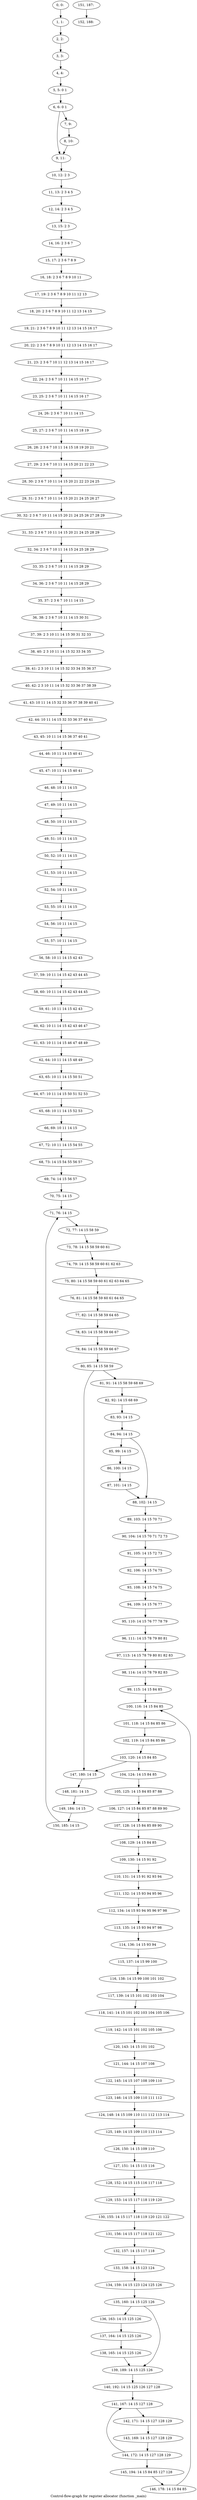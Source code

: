 digraph G {
graph [label="Control-flow-graph for register allocator (function _main)"]
0[label="0, 0: "];
1[label="1, 1: "];
2[label="2, 2: "];
3[label="3, 3: "];
4[label="4, 4: "];
5[label="5, 5: 0 1 "];
6[label="6, 6: 0 1 "];
7[label="7, 9: "];
8[label="8, 10: "];
9[label="9, 11: "];
10[label="10, 12: 2 3 "];
11[label="11, 13: 2 3 4 5 "];
12[label="12, 14: 2 3 4 5 "];
13[label="13, 15: 2 3 "];
14[label="14, 16: 2 3 6 7 "];
15[label="15, 17: 2 3 6 7 8 9 "];
16[label="16, 18: 2 3 6 7 8 9 10 11 "];
17[label="17, 19: 2 3 6 7 8 9 10 11 12 13 "];
18[label="18, 20: 2 3 6 7 8 9 10 11 12 13 14 15 "];
19[label="19, 21: 2 3 6 7 8 9 10 11 12 13 14 15 16 17 "];
20[label="20, 22: 2 3 6 7 8 9 10 11 12 13 14 15 16 17 "];
21[label="21, 23: 2 3 6 7 10 11 12 13 14 15 16 17 "];
22[label="22, 24: 2 3 6 7 10 11 14 15 16 17 "];
23[label="23, 25: 2 3 6 7 10 11 14 15 16 17 "];
24[label="24, 26: 2 3 6 7 10 11 14 15 "];
25[label="25, 27: 2 3 6 7 10 11 14 15 18 19 "];
26[label="26, 28: 2 3 6 7 10 11 14 15 18 19 20 21 "];
27[label="27, 29: 2 3 6 7 10 11 14 15 20 21 22 23 "];
28[label="28, 30: 2 3 6 7 10 11 14 15 20 21 22 23 24 25 "];
29[label="29, 31: 2 3 6 7 10 11 14 15 20 21 24 25 26 27 "];
30[label="30, 32: 2 3 6 7 10 11 14 15 20 21 24 25 26 27 28 29 "];
31[label="31, 33: 2 3 6 7 10 11 14 15 20 21 24 25 28 29 "];
32[label="32, 34: 2 3 6 7 10 11 14 15 24 25 28 29 "];
33[label="33, 35: 2 3 6 7 10 11 14 15 28 29 "];
34[label="34, 36: 2 3 6 7 10 11 14 15 28 29 "];
35[label="35, 37: 2 3 6 7 10 11 14 15 "];
36[label="36, 38: 2 3 6 7 10 11 14 15 30 31 "];
37[label="37, 39: 2 3 10 11 14 15 30 31 32 33 "];
38[label="38, 40: 2 3 10 11 14 15 32 33 34 35 "];
39[label="39, 41: 2 3 10 11 14 15 32 33 34 35 36 37 "];
40[label="40, 42: 2 3 10 11 14 15 32 33 36 37 38 39 "];
41[label="41, 43: 10 11 14 15 32 33 36 37 38 39 40 41 "];
42[label="42, 44: 10 11 14 15 32 33 36 37 40 41 "];
43[label="43, 45: 10 11 14 15 36 37 40 41 "];
44[label="44, 46: 10 11 14 15 40 41 "];
45[label="45, 47: 10 11 14 15 40 41 "];
46[label="46, 48: 10 11 14 15 "];
47[label="47, 49: 10 11 14 15 "];
48[label="48, 50: 10 11 14 15 "];
49[label="49, 51: 10 11 14 15 "];
50[label="50, 52: 10 11 14 15 "];
51[label="51, 53: 10 11 14 15 "];
52[label="52, 54: 10 11 14 15 "];
53[label="53, 55: 10 11 14 15 "];
54[label="54, 56: 10 11 14 15 "];
55[label="55, 57: 10 11 14 15 "];
56[label="56, 58: 10 11 14 15 42 43 "];
57[label="57, 59: 10 11 14 15 42 43 44 45 "];
58[label="58, 60: 10 11 14 15 42 43 44 45 "];
59[label="59, 61: 10 11 14 15 42 43 "];
60[label="60, 62: 10 11 14 15 42 43 46 47 "];
61[label="61, 63: 10 11 14 15 46 47 48 49 "];
62[label="62, 64: 10 11 14 15 48 49 "];
63[label="63, 65: 10 11 14 15 50 51 "];
64[label="64, 67: 10 11 14 15 50 51 52 53 "];
65[label="65, 68: 10 11 14 15 52 53 "];
66[label="66, 69: 10 11 14 15 "];
67[label="67, 72: 10 11 14 15 54 55 "];
68[label="68, 73: 14 15 54 55 56 57 "];
69[label="69, 74: 14 15 56 57 "];
70[label="70, 75: 14 15 "];
71[label="71, 76: 14 15 "];
72[label="72, 77: 14 15 58 59 "];
73[label="73, 78: 14 15 58 59 60 61 "];
74[label="74, 79: 14 15 58 59 60 61 62 63 "];
75[label="75, 80: 14 15 58 59 60 61 62 63 64 65 "];
76[label="76, 81: 14 15 58 59 60 61 64 65 "];
77[label="77, 82: 14 15 58 59 64 65 "];
78[label="78, 83: 14 15 58 59 66 67 "];
79[label="79, 84: 14 15 58 59 66 67 "];
80[label="80, 85: 14 15 58 59 "];
81[label="81, 91: 14 15 58 59 68 69 "];
82[label="82, 92: 14 15 68 69 "];
83[label="83, 93: 14 15 "];
84[label="84, 94: 14 15 "];
85[label="85, 99: 14 15 "];
86[label="86, 100: 14 15 "];
87[label="87, 101: 14 15 "];
88[label="88, 102: 14 15 "];
89[label="89, 103: 14 15 70 71 "];
90[label="90, 104: 14 15 70 71 72 73 "];
91[label="91, 105: 14 15 72 73 "];
92[label="92, 106: 14 15 74 75 "];
93[label="93, 108: 14 15 74 75 "];
94[label="94, 109: 14 15 76 77 "];
95[label="95, 110: 14 15 76 77 78 79 "];
96[label="96, 111: 14 15 78 79 80 81 "];
97[label="97, 113: 14 15 78 79 80 81 82 83 "];
98[label="98, 114: 14 15 78 79 82 83 "];
99[label="99, 115: 14 15 84 85 "];
100[label="100, 116: 14 15 84 85 "];
101[label="101, 118: 14 15 84 85 86 "];
102[label="102, 119: 14 15 84 85 86 "];
103[label="103, 120: 14 15 84 85 "];
104[label="104, 124: 14 15 84 85 "];
105[label="105, 125: 14 15 84 85 87 88 "];
106[label="106, 127: 14 15 84 85 87 88 89 90 "];
107[label="107, 128: 14 15 84 85 89 90 "];
108[label="108, 129: 14 15 84 85 "];
109[label="109, 130: 14 15 91 92 "];
110[label="110, 131: 14 15 91 92 93 94 "];
111[label="111, 132: 14 15 93 94 95 96 "];
112[label="112, 134: 14 15 93 94 95 96 97 98 "];
113[label="113, 135: 14 15 93 94 97 98 "];
114[label="114, 136: 14 15 93 94 "];
115[label="115, 137: 14 15 99 100 "];
116[label="116, 138: 14 15 99 100 101 102 "];
117[label="117, 139: 14 15 101 102 103 104 "];
118[label="118, 141: 14 15 101 102 103 104 105 106 "];
119[label="119, 142: 14 15 101 102 105 106 "];
120[label="120, 143: 14 15 101 102 "];
121[label="121, 144: 14 15 107 108 "];
122[label="122, 145: 14 15 107 108 109 110 "];
123[label="123, 146: 14 15 109 110 111 112 "];
124[label="124, 148: 14 15 109 110 111 112 113 114 "];
125[label="125, 149: 14 15 109 110 113 114 "];
126[label="126, 150: 14 15 109 110 "];
127[label="127, 151: 14 15 115 116 "];
128[label="128, 152: 14 15 115 116 117 118 "];
129[label="129, 153: 14 15 117 118 119 120 "];
130[label="130, 155: 14 15 117 118 119 120 121 122 "];
131[label="131, 156: 14 15 117 118 121 122 "];
132[label="132, 157: 14 15 117 118 "];
133[label="133, 158: 14 15 123 124 "];
134[label="134, 159: 14 15 123 124 125 126 "];
135[label="135, 160: 14 15 125 126 "];
136[label="136, 163: 14 15 125 126 "];
137[label="137, 164: 14 15 125 126 "];
138[label="138, 165: 14 15 125 126 "];
139[label="139, 189: 14 15 125 126 "];
140[label="140, 192: 14 15 125 126 127 128 "];
141[label="141, 167: 14 15 127 128 "];
142[label="142, 171: 14 15 127 128 129 "];
143[label="143, 169: 14 15 127 128 129 "];
144[label="144, 172: 14 15 127 128 129 "];
145[label="145, 194: 14 15 84 85 127 128 "];
146[label="146, 178: 14 15 84 85 "];
147[label="147, 180: 14 15 "];
148[label="148, 181: 14 15 "];
149[label="149, 184: 14 15 "];
150[label="150, 185: 14 15 "];
151[label="151, 187: "];
152[label="152, 188: "];
0->1 ;
1->2 ;
2->3 ;
3->4 ;
4->5 ;
5->6 ;
6->7 ;
6->9 ;
7->8 ;
8->9 ;
9->10 ;
10->11 ;
11->12 ;
12->13 ;
13->14 ;
14->15 ;
15->16 ;
16->17 ;
17->18 ;
18->19 ;
19->20 ;
20->21 ;
21->22 ;
22->23 ;
23->24 ;
24->25 ;
25->26 ;
26->27 ;
27->28 ;
28->29 ;
29->30 ;
30->31 ;
31->32 ;
32->33 ;
33->34 ;
34->35 ;
35->36 ;
36->37 ;
37->38 ;
38->39 ;
39->40 ;
40->41 ;
41->42 ;
42->43 ;
43->44 ;
44->45 ;
45->46 ;
46->47 ;
47->48 ;
48->49 ;
49->50 ;
50->51 ;
51->52 ;
52->53 ;
53->54 ;
54->55 ;
55->56 ;
56->57 ;
57->58 ;
58->59 ;
59->60 ;
60->61 ;
61->62 ;
62->63 ;
63->64 ;
64->65 ;
65->66 ;
66->67 ;
67->68 ;
68->69 ;
69->70 ;
70->71 ;
71->72 ;
72->73 ;
73->74 ;
74->75 ;
75->76 ;
76->77 ;
77->78 ;
78->79 ;
79->80 ;
80->81 ;
80->147 ;
81->82 ;
82->83 ;
83->84 ;
84->85 ;
84->88 ;
85->86 ;
86->87 ;
87->88 ;
88->89 ;
89->90 ;
90->91 ;
91->92 ;
92->93 ;
93->94 ;
94->95 ;
95->96 ;
96->97 ;
97->98 ;
98->99 ;
99->100 ;
100->101 ;
101->102 ;
102->103 ;
103->104 ;
103->147 ;
104->105 ;
105->106 ;
106->107 ;
107->108 ;
108->109 ;
109->110 ;
110->111 ;
111->112 ;
112->113 ;
113->114 ;
114->115 ;
115->116 ;
116->117 ;
117->118 ;
118->119 ;
119->120 ;
120->121 ;
121->122 ;
122->123 ;
123->124 ;
124->125 ;
125->126 ;
126->127 ;
127->128 ;
128->129 ;
129->130 ;
130->131 ;
131->132 ;
132->133 ;
133->134 ;
134->135 ;
135->136 ;
135->139 ;
136->137 ;
137->138 ;
138->139 ;
139->140 ;
140->141 ;
141->142 ;
142->143 ;
143->144 ;
144->145 ;
144->141 ;
145->146 ;
146->100 ;
147->148 ;
148->149 ;
149->150 ;
150->71 ;
151->152 ;
}
